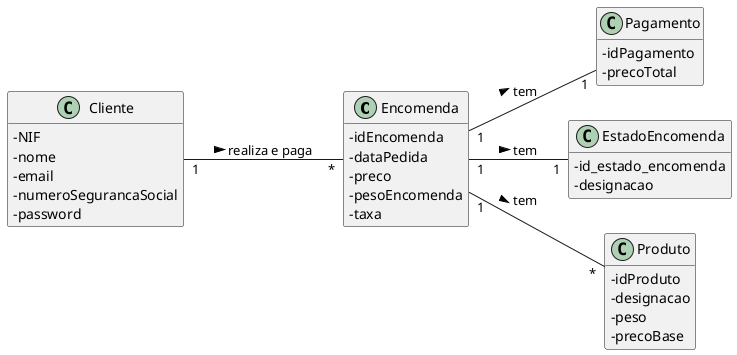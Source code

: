 @startuml
skinparam classAttributeIconSize 0
hide methods
left to right direction

class Encomenda {
  -idEncomenda
  -dataPedida
  -preco
  -pesoEncomenda
  -taxa
}

class Pagamento {
  -idPagamento
  -precoTotal
}

class EstadoEncomenda {
  -id_estado_encomenda
  -designacao
}

class Cliente {
  -NIF
  -nome
  -email
  -numeroSegurancaSocial
  -password
}

class Produto {
  -idProduto
  -designacao
  -peso
  -precoBase
}

Encomenda "1" -- "1" EstadoEncomenda : tem >
Cliente "1" -- "*" Encomenda: realiza e paga >
Encomenda "1" -- "*" Produto: tem >
Encomenda "1" -- "1" Pagamento: tem >

@enduml